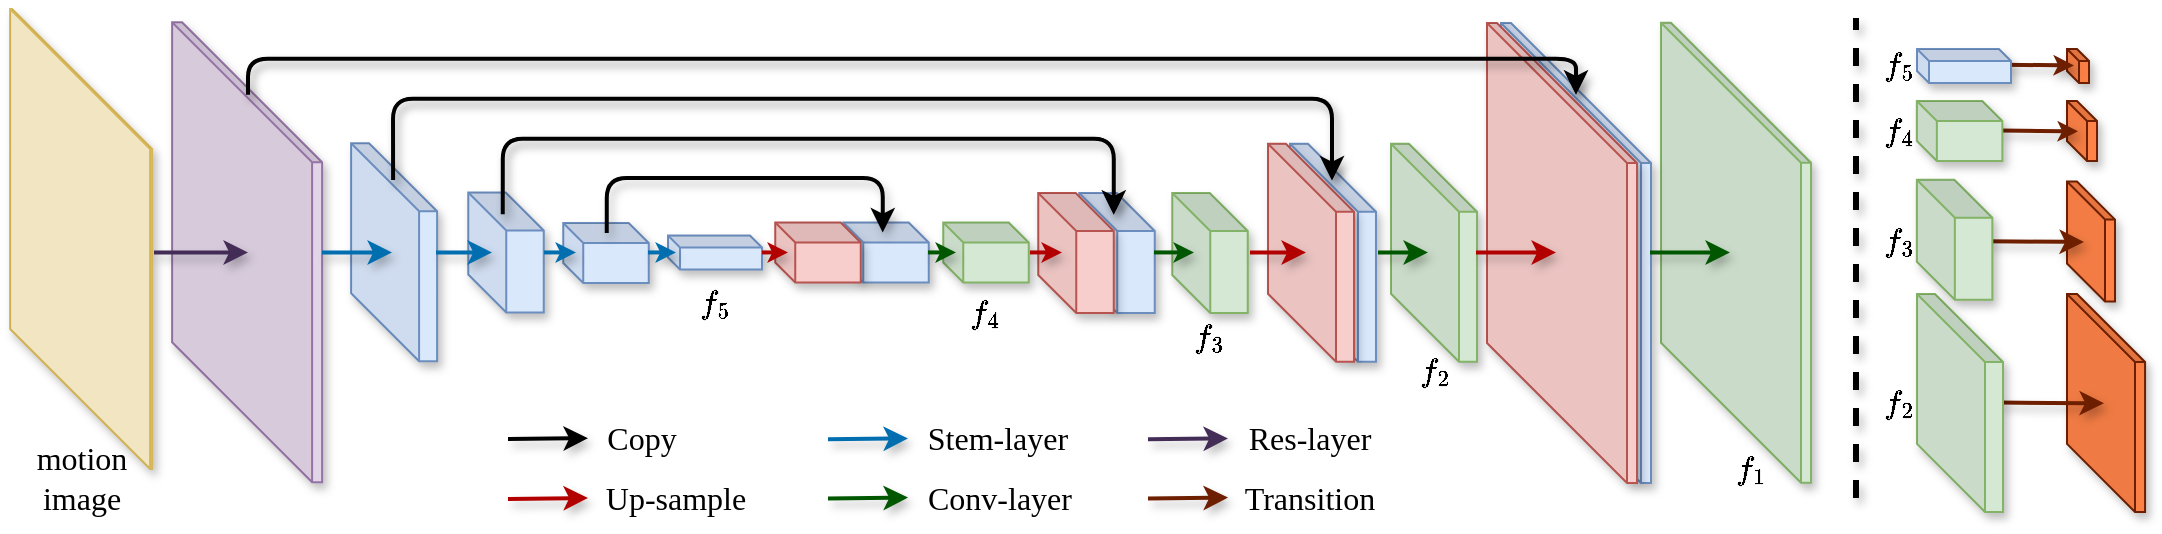 <mxfile version="14.6.1" type="github">
  <diagram id="QA0bJ5i-_w0NXoJZr5kA" name="Page-1">
    <mxGraphModel dx="-44" dy="-1387" grid="1" gridSize="10" guides="1" tooltips="1" connect="1" arrows="1" fold="1" page="1" pageScale="1" pageWidth="850" pageHeight="1100" math="1" shadow="0">
      <root>
        <mxCell id="0" />
        <mxCell id="1" parent="0" />
        <mxCell id="taAj6aya3iwNu6nGRGRA-267" value="" style="shape=cube;whiteSpace=wrap;html=1;boundedLbl=1;backgroundOutline=1;darkOpacity=0.05;darkOpacity2=0.1;shadow=1;flipV=0;flipH=1;size=6;spacing=2;rotation=-90;strokeColor=#6D1F00;fontColor=#ffffff;fillColor=#FA8046;" vertex="1" parent="1">
          <mxGeometry x="2797.5" y="2368.5" width="17" height="11" as="geometry" />
        </mxCell>
        <mxCell id="taAj6aya3iwNu6nGRGRA-250" value="" style="shape=cube;whiteSpace=wrap;html=1;boundedLbl=1;backgroundOutline=1;darkOpacity=0.05;darkOpacity2=0.1;shadow=1;flipV=0;flipH=1;size=10;spacing=2;rotation=-90;strokeColor=#6D1F00;fontColor=#ffffff;fillColor=#FF8348;" vertex="1" parent="1">
          <mxGeometry x="2793" y="2399" width="30" height="15" as="geometry" />
        </mxCell>
        <mxCell id="taAj6aya3iwNu6nGRGRA-97" value="" style="shape=cube;whiteSpace=wrap;html=1;boundedLbl=1;backgroundOutline=1;darkOpacity=0.05;darkOpacity2=0.1;shadow=1;flipV=0;flipH=1;size=70;spacing=2;rotation=-90;fillColor=#d5e8d4;strokeColor=#82b366;" vertex="1" parent="1">
          <mxGeometry x="2520" y="2429.88" width="230" height="75" as="geometry" />
        </mxCell>
        <mxCell id="taAj6aya3iwNu6nGRGRA-98" value="" style="shape=cube;whiteSpace=wrap;html=1;boundedLbl=1;backgroundOutline=1;darkOpacity=0.05;darkOpacity2=0.1;shadow=1;flipV=0;flipH=1;size=10;spacing=2;rotation=-90;fillColor=#dae8fc;strokeColor=#6c8ebf;" vertex="1" parent="1">
          <mxGeometry x="2195" y="2445.88" width="30" height="42.75" as="geometry" />
        </mxCell>
        <mxCell id="taAj6aya3iwNu6nGRGRA-99" value="" style="shape=cube;whiteSpace=wrap;html=1;boundedLbl=1;backgroundOutline=1;darkOpacity=0.05;darkOpacity2=0.1;shadow=1;flipV=0;flipH=1;size=19;spacing=2;rotation=-90;fillColor=#dae8fc;strokeColor=#6c8ebf;" vertex="1" parent="1">
          <mxGeometry x="2295.5" y="2448.63" width="60" height="37.75" as="geometry" />
        </mxCell>
        <mxCell id="taAj6aya3iwNu6nGRGRA-100" value="" style="shape=cube;whiteSpace=wrap;html=1;boundedLbl=1;backgroundOutline=1;darkOpacity=0.05;darkOpacity2=0.1;shadow=1;flipV=0;flipH=1;size=10;spacing=2;rotation=-90;fillColor=#dae8fc;strokeColor=#6c8ebf;" vertex="1" parent="1">
          <mxGeometry x="2055" y="2446.13" width="30" height="42.75" as="geometry" />
        </mxCell>
        <mxCell id="taAj6aya3iwNu6nGRGRA-101" value="" style="shape=cube;whiteSpace=wrap;html=1;boundedLbl=1;backgroundOutline=1;darkOpacity=0.05;darkOpacity2=0.1;shadow=1;flipV=0;flipH=1;size=70;spacing=2;rotation=-90;fillColor=#e1d5e7;strokeColor=#9673a6;" vertex="1" parent="1">
          <mxGeometry x="1775.55" y="2429.63" width="230" height="75" as="geometry" />
        </mxCell>
        <mxCell id="taAj6aya3iwNu6nGRGRA-102" value="" style="shape=cube;whiteSpace=wrap;html=1;boundedLbl=1;backgroundOutline=1;darkOpacity=0.05;darkOpacity2=0.1;shadow=1;flipV=0;flipH=1;size=34;spacing=2;rotation=-90;fillColor=#dae8fc;strokeColor=#6c8ebf;" vertex="1" parent="1">
          <mxGeometry x="1909.55" y="2445.63" width="109" height="43" as="geometry" />
        </mxCell>
        <mxCell id="taAj6aya3iwNu6nGRGRA-103" value="" style="shape=cube;whiteSpace=wrap;html=1;boundedLbl=1;backgroundOutline=1;darkOpacity=0.05;darkOpacity2=0.1;shadow=1;flipV=0;flipH=1;size=19;spacing=2;rotation=-90;fillColor=#dae8fc;strokeColor=#6c8ebf;" vertex="1" parent="1">
          <mxGeometry x="1990" y="2448.38" width="60" height="37.75" as="geometry" />
        </mxCell>
        <mxCell id="taAj6aya3iwNu6nGRGRA-104" value="" style="shape=cube;whiteSpace=wrap;html=1;boundedLbl=1;backgroundOutline=1;darkOpacity=0.05;darkOpacity2=0.1;shadow=1;flipV=0;flipH=1;size=6;spacing=2;rotation=-90;fillColor=#dae8fc;strokeColor=#6c8ebf;" vertex="1" parent="1">
          <mxGeometry x="2116" y="2443.76" width="17" height="47" as="geometry" />
        </mxCell>
        <mxCell id="taAj6aya3iwNu6nGRGRA-105" value="" style="shape=cube;whiteSpace=wrap;html=1;boundedLbl=1;backgroundOutline=1;darkOpacity=0.05;darkOpacity2=0.1;shadow=1;flipV=0;flipH=1;size=10;spacing=2;rotation=-90;fillColor=#f8cecc;strokeColor=#b85450;" vertex="1" parent="1">
          <mxGeometry x="2161" y="2445.88" width="30" height="42.75" as="geometry" />
        </mxCell>
        <mxCell id="taAj6aya3iwNu6nGRGRA-106" value="" style="shape=cube;whiteSpace=wrap;html=1;boundedLbl=1;backgroundOutline=1;darkOpacity=0.05;darkOpacity2=0.1;shadow=1;flipV=0;flipH=1;size=19;spacing=2;rotation=-90;fillColor=#f8cecc;strokeColor=#b85450;" vertex="1" parent="1">
          <mxGeometry x="2275" y="2448.63" width="60" height="37.75" as="geometry" />
        </mxCell>
        <mxCell id="taAj6aya3iwNu6nGRGRA-107" value="" style="shape=cube;whiteSpace=wrap;html=1;boundedLbl=1;backgroundOutline=1;darkOpacity=0.05;darkOpacity2=0.1;shadow=1;flipV=0;flipH=1;size=10;spacing=2;rotation=-90;strokeColor=#82b366;fillColor=#d5e8d4;" vertex="1" parent="1">
          <mxGeometry x="2245" y="2445.88" width="30" height="42.75" as="geometry" />
        </mxCell>
        <mxCell id="taAj6aya3iwNu6nGRGRA-108" value="" style="shape=cube;whiteSpace=wrap;html=1;boundedLbl=1;backgroundOutline=1;darkOpacity=0.05;darkOpacity2=0.1;shadow=1;flipV=0;flipH=1;size=19;spacing=2;rotation=-90;fillColor=#d5e8d4;strokeColor=#82b366;" vertex="1" parent="1">
          <mxGeometry x="2342" y="2448.63" width="60" height="37.75" as="geometry" />
        </mxCell>
        <mxCell id="taAj6aya3iwNu6nGRGRA-109" value="" style="shape=cube;whiteSpace=wrap;html=1;boundedLbl=1;backgroundOutline=1;darkOpacity=0.05;darkOpacity2=0.1;shadow=1;flipV=0;flipH=1;size=34;spacing=2;rotation=-90;fillColor=#dae8fc;strokeColor=#6c8ebf;" vertex="1" parent="1">
          <mxGeometry x="2379" y="2445.88" width="109" height="43" as="geometry" />
        </mxCell>
        <mxCell id="taAj6aya3iwNu6nGRGRA-110" value="" style="shape=cube;whiteSpace=wrap;html=1;boundedLbl=1;backgroundOutline=1;darkOpacity=0.05;darkOpacity2=0.1;shadow=1;flipV=0;flipH=1;size=34;spacing=2;rotation=-90;fillColor=#f8cecc;strokeColor=#b85450;" vertex="1" parent="1">
          <mxGeometry x="2368" y="2445.88" width="109" height="43" as="geometry" />
        </mxCell>
        <mxCell id="taAj6aya3iwNu6nGRGRA-111" value="" style="shape=cube;whiteSpace=wrap;html=1;boundedLbl=1;backgroundOutline=1;darkOpacity=0.05;darkOpacity2=0.1;shadow=1;flipV=0;flipH=1;size=34;spacing=2;rotation=-90;fillColor=#d5e8d4;strokeColor=#82b366;" vertex="1" parent="1">
          <mxGeometry x="2429.5" y="2445.88" width="109" height="43" as="geometry" />
        </mxCell>
        <mxCell id="taAj6aya3iwNu6nGRGRA-112" value="" style="shape=cube;whiteSpace=wrap;html=1;boundedLbl=1;backgroundOutline=1;darkOpacity=0.05;darkOpacity2=0.1;shadow=1;flipV=0;flipH=1;size=70;spacing=2;rotation=-90;fillColor=#dae8fc;strokeColor=#6c8ebf;" vertex="1" parent="1">
          <mxGeometry x="2440" y="2430" width="230" height="75" as="geometry" />
        </mxCell>
        <mxCell id="taAj6aya3iwNu6nGRGRA-113" value="" style="shape=cube;whiteSpace=wrap;html=1;boundedLbl=1;backgroundOutline=1;darkOpacity=0.05;darkOpacity2=0.1;shadow=1;flipV=0;flipH=1;size=70;spacing=2;rotation=-90;fillColor=#f8cecc;strokeColor=#b85450;" vertex="1" parent="1">
          <mxGeometry x="2433" y="2430" width="230" height="75" as="geometry" />
        </mxCell>
        <mxCell id="taAj6aya3iwNu6nGRGRA-114" value="" style="endArrow=classic;html=1;rounded=1;shadow=1;" edge="1" parent="1">
          <mxGeometry width="50" height="50" relative="1" as="geometry">
            <mxPoint x="1891" y="2388" as="sourcePoint" />
            <mxPoint x="2555" y="2388" as="targetPoint" />
            <Array as="points">
              <mxPoint x="1891" y="2370" />
              <mxPoint x="2232" y="2370" />
              <mxPoint x="2555" y="2370" />
            </Array>
          </mxGeometry>
        </mxCell>
        <mxCell id="taAj6aya3iwNu6nGRGRA-135" value="" style="shape=cube;whiteSpace=wrap;html=1;boundedLbl=1;backgroundOutline=1;darkOpacity=0.05;darkOpacity2=0.1;shadow=1;flipV=0;flipH=1;size=70;spacing=2;rotation=-90;fillColor=#fff2cc;strokeColor=#d6b656;" vertex="1" parent="1">
          <mxGeometry x="1692.55" y="2425" width="230" height="71" as="geometry" />
        </mxCell>
        <mxCell id="taAj6aya3iwNu6nGRGRA-138" value="&lt;font face=&quot;Times New Roman&quot; style=&quot;font-size: 16px;&quot;&gt;motion image&lt;/font&gt;" style="text;html=1;strokeColor=none;fillColor=none;align=center;verticalAlign=middle;whiteSpace=wrap;rounded=0;shadow=1;fontSize=16;" vertex="1" parent="1">
          <mxGeometry x="1787.55" y="2570" width="40" height="20" as="geometry" />
        </mxCell>
        <mxCell id="taAj6aya3iwNu6nGRGRA-147" style="edgeStyle=orthogonalEdgeStyle;orthogonalLoop=1;jettySize=auto;html=1;exitX=0;exitY=0;exitDx=5;exitDy=37.75;exitPerimeter=0;entryX=0;entryY=0;entryDx=5;entryDy=37.75;entryPerimeter=0;rounded=1;strokeWidth=2;shadow=1;" edge="1" parent="1">
          <mxGeometry relative="1" as="geometry">
            <mxPoint x="2070.375" y="2457.505" as="sourcePoint" />
            <mxPoint x="2208.375" y="2457.255" as="targetPoint" />
            <Array as="points">
              <mxPoint x="2070" y="2430" />
              <mxPoint x="2208" y="2430" />
            </Array>
          </mxGeometry>
        </mxCell>
        <mxCell id="taAj6aya3iwNu6nGRGRA-148" style="edgeStyle=orthogonalEdgeStyle;orthogonalLoop=1;jettySize=auto;html=1;exitX=0;exitY=0;exitDx=9.5;exitDy=28.25;exitPerimeter=0;entryX=0;entryY=0;entryDx=9.5;entryDy=28.25;entryPerimeter=0;rounded=1;shadow=1;" edge="1" parent="1">
          <mxGeometry relative="1" as="geometry">
            <mxPoint x="2018.375" y="2447.755" as="sourcePoint" />
            <mxPoint x="2323.875" y="2448.005" as="targetPoint" />
            <Array as="points">
              <mxPoint x="2018" y="2410" />
              <mxPoint x="2324" y="2410" />
            </Array>
          </mxGeometry>
        </mxCell>
        <mxCell id="taAj6aya3iwNu6nGRGRA-149" style="edgeStyle=orthogonalEdgeStyle;orthogonalLoop=1;jettySize=auto;html=1;exitX=0;exitY=0;exitDx=17;exitDy=26;exitPerimeter=0;entryX=0;entryY=0;entryDx=17;entryDy=26;entryPerimeter=0;rounded=1;shadow=1;" edge="1" parent="1">
          <mxGeometry relative="1" as="geometry">
            <mxPoint x="1963.55" y="2430.63" as="sourcePoint" />
            <mxPoint x="2433" y="2430.88" as="targetPoint" />
            <Array as="points">
              <mxPoint x="1964" y="2390" />
              <mxPoint x="2433" y="2390" />
            </Array>
          </mxGeometry>
        </mxCell>
        <mxCell id="taAj6aya3iwNu6nGRGRA-180" value="" style="endArrow=classic;html=1;rounded=1;strokeWidth=2;shadow=1;" edge="1" parent="1">
          <mxGeometry width="50" height="50" relative="1" as="geometry">
            <mxPoint x="1891" y="2388.38" as="sourcePoint" />
            <mxPoint x="2555" y="2388.38" as="targetPoint" />
            <Array as="points">
              <mxPoint x="1891" y="2370.38" />
              <mxPoint x="2232" y="2370.38" />
              <mxPoint x="2555" y="2370.38" />
            </Array>
          </mxGeometry>
        </mxCell>
        <mxCell id="taAj6aya3iwNu6nGRGRA-181" style="edgeStyle=orthogonalEdgeStyle;orthogonalLoop=1;jettySize=auto;html=1;exitX=0;exitY=0;exitDx=17;exitDy=26;exitPerimeter=0;entryX=0;entryY=0;entryDx=17;entryDy=26;entryPerimeter=0;rounded=1;strokeWidth=2;shadow=1;" edge="1" parent="1">
          <mxGeometry relative="1" as="geometry">
            <mxPoint x="1963.55" y="2431.01" as="sourcePoint" />
            <mxPoint x="2433" y="2431.26" as="targetPoint" />
            <Array as="points">
              <mxPoint x="1964" y="2390.38" />
              <mxPoint x="2433" y="2390.38" />
            </Array>
          </mxGeometry>
        </mxCell>
        <mxCell id="taAj6aya3iwNu6nGRGRA-182" style="edgeStyle=orthogonalEdgeStyle;orthogonalLoop=1;jettySize=auto;html=1;exitX=0;exitY=0;exitDx=9.5;exitDy=28.25;exitPerimeter=0;entryX=0;entryY=0;entryDx=9.5;entryDy=28.25;entryPerimeter=0;rounded=1;strokeWidth=2;shadow=1;" edge="1" parent="1">
          <mxGeometry relative="1" as="geometry">
            <mxPoint x="2018.375" y="2448.135" as="sourcePoint" />
            <mxPoint x="2323.875" y="2448.385" as="targetPoint" />
            <Array as="points">
              <mxPoint x="2018" y="2410.38" />
              <mxPoint x="2324" y="2410.38" />
            </Array>
          </mxGeometry>
        </mxCell>
        <mxCell id="taAj6aya3iwNu6nGRGRA-208" value="" style="endArrow=classic;html=1;strokeWidth=2;fillColor=#76608a;strokeColor=#432D57;shadow=1;" edge="1" parent="1">
          <mxGeometry width="50" height="50" relative="1" as="geometry">
            <mxPoint x="1844" y="2467.22" as="sourcePoint" />
            <mxPoint x="1891" y="2467.23" as="targetPoint" />
          </mxGeometry>
        </mxCell>
        <mxCell id="taAj6aya3iwNu6nGRGRA-209" value="" style="endArrow=classic;html=1;strokeWidth=2;fillColor=#1ba1e2;strokeColor=#006EAF;shadow=1;" edge="1" parent="1">
          <mxGeometry width="50" height="50" relative="1" as="geometry">
            <mxPoint x="1928" y="2467.22" as="sourcePoint" />
            <mxPoint x="1963" y="2467.22" as="targetPoint" />
          </mxGeometry>
        </mxCell>
        <mxCell id="taAj6aya3iwNu6nGRGRA-210" value="" style="endArrow=classic;html=1;strokeWidth=2;fillColor=#1ba1e2;strokeColor=#006EAF;shadow=1;" edge="1" parent="1">
          <mxGeometry width="50" height="50" relative="1" as="geometry">
            <mxPoint x="1985" y="2467.22" as="sourcePoint" />
            <mxPoint x="2013" y="2467.22" as="targetPoint" />
          </mxGeometry>
        </mxCell>
        <mxCell id="taAj6aya3iwNu6nGRGRA-211" value="" style="endArrow=classic;html=1;strokeWidth=2;jumpSize=6;endSize=4;fillColor=#1ba1e2;strokeColor=#006EAF;shadow=1;" edge="1" parent="1">
          <mxGeometry width="50" height="50" relative="1" as="geometry">
            <mxPoint x="2039" y="2467.22" as="sourcePoint" />
            <mxPoint x="2055" y="2467.22" as="targetPoint" />
          </mxGeometry>
        </mxCell>
        <mxCell id="taAj6aya3iwNu6nGRGRA-212" value="" style="endArrow=classic;html=1;strokeWidth=2;jumpSize=6;endSize=4;fillColor=#1ba1e2;strokeColor=#006EAF;shadow=1;" edge="1" parent="1">
          <mxGeometry width="50" height="50" relative="1" as="geometry">
            <mxPoint x="2091" y="2467.22" as="sourcePoint" />
            <mxPoint x="2105" y="2467.22" as="targetPoint" />
          </mxGeometry>
        </mxCell>
        <mxCell id="taAj6aya3iwNu6nGRGRA-213" value="" style="endArrow=classic;html=1;strokeWidth=2;jumpSize=6;endSize=4;fillColor=#e51400;strokeColor=#B20000;shadow=1;" edge="1" parent="1">
          <mxGeometry width="50" height="50" relative="1" as="geometry">
            <mxPoint x="2148" y="2467.22" as="sourcePoint" />
            <mxPoint x="2161" y="2467.22" as="targetPoint" />
          </mxGeometry>
        </mxCell>
        <mxCell id="taAj6aya3iwNu6nGRGRA-214" value="" style="endArrow=classic;html=1;strokeWidth=2;jumpSize=6;endSize=4;fillColor=#008a00;strokeColor=#005700;shadow=1;" edge="1" parent="1">
          <mxGeometry width="50" height="50" relative="1" as="geometry">
            <mxPoint x="2231" y="2467.22" as="sourcePoint" />
            <mxPoint x="2245" y="2467.22" as="targetPoint" />
          </mxGeometry>
        </mxCell>
        <mxCell id="taAj6aya3iwNu6nGRGRA-215" value="" style="endArrow=classic;html=1;strokeWidth=2;jumpSize=6;endSize=4;fillColor=#e51400;strokeColor=#B20000;shadow=1;" edge="1" parent="1">
          <mxGeometry width="50" height="50" relative="1" as="geometry">
            <mxPoint x="2282" y="2467.22" as="sourcePoint" />
            <mxPoint x="2298" y="2467.22" as="targetPoint" />
          </mxGeometry>
        </mxCell>
        <mxCell id="taAj6aya3iwNu6nGRGRA-216" value="" style="endArrow=classic;html=1;strokeWidth=2;jumpSize=6;endSize=4;fillColor=#008a00;strokeColor=#005700;shadow=1;" edge="1" parent="1">
          <mxGeometry width="50" height="50" relative="1" as="geometry">
            <mxPoint x="2344" y="2467.22" as="sourcePoint" />
            <mxPoint x="2364" y="2467.22" as="targetPoint" />
          </mxGeometry>
        </mxCell>
        <mxCell id="taAj6aya3iwNu6nGRGRA-217" value="" style="endArrow=classic;html=1;strokeWidth=2;jumpSize=6;endSize=6;fillColor=#e51400;strokeColor=#B20000;shadow=1;" edge="1" parent="1">
          <mxGeometry width="50" height="50" relative="1" as="geometry">
            <mxPoint x="2392" y="2467.22" as="sourcePoint" />
            <mxPoint x="2420" y="2467.22" as="targetPoint" />
          </mxGeometry>
        </mxCell>
        <mxCell id="taAj6aya3iwNu6nGRGRA-218" value="" style="endArrow=classic;html=1;strokeWidth=2;jumpSize=6;endSize=6;fillColor=#008a00;strokeColor=#005700;shadow=1;" edge="1" parent="1">
          <mxGeometry width="50" height="50" relative="1" as="geometry">
            <mxPoint x="2456" y="2467.22" as="sourcePoint" />
            <mxPoint x="2481" y="2467.22" as="targetPoint" />
          </mxGeometry>
        </mxCell>
        <mxCell id="taAj6aya3iwNu6nGRGRA-219" value="" style="endArrow=classic;html=1;strokeWidth=2;jumpSize=6;endSize=6;fillColor=#e51400;strokeColor=#B20000;shadow=1;" edge="1" parent="1">
          <mxGeometry width="50" height="50" relative="1" as="geometry">
            <mxPoint x="2505" y="2467.22" as="sourcePoint" />
            <mxPoint x="2545" y="2467.22" as="targetPoint" />
          </mxGeometry>
        </mxCell>
        <mxCell id="taAj6aya3iwNu6nGRGRA-220" value="" style="endArrow=classic;html=1;strokeWidth=2;jumpSize=6;endSize=6;fillColor=#008a00;strokeColor=#005700;shadow=1;" edge="1" parent="1">
          <mxGeometry width="50" height="50" relative="1" as="geometry">
            <mxPoint x="2592" y="2467.22" as="sourcePoint" />
            <mxPoint x="2632" y="2467.22" as="targetPoint" />
          </mxGeometry>
        </mxCell>
        <mxCell id="taAj6aya3iwNu6nGRGRA-223" value="&lt;font face=&quot;Times New Roman&quot; style=&quot;font-size: 16px&quot;&gt;$$f_5$$&lt;/font&gt;" style="text;html=1;strokeColor=none;fillColor=none;align=center;verticalAlign=middle;whiteSpace=wrap;rounded=0;shadow=1;fontSize=16;" vertex="1" parent="1">
          <mxGeometry x="2105" y="2480.01" width="40" height="23.62" as="geometry" />
        </mxCell>
        <mxCell id="taAj6aya3iwNu6nGRGRA-225" value="&lt;font face=&quot;Times New Roman&quot; style=&quot;font-size: 16px&quot;&gt;$$f_4$$&lt;/font&gt;" style="text;html=1;strokeColor=none;fillColor=none;align=center;verticalAlign=middle;whiteSpace=wrap;rounded=0;shadow=1;fontSize=16;" vertex="1" parent="1">
          <mxGeometry x="2240" y="2485.63" width="40" height="23.62" as="geometry" />
        </mxCell>
        <mxCell id="taAj6aya3iwNu6nGRGRA-226" value="&lt;font face=&quot;Times New Roman&quot; style=&quot;font-size: 16px&quot;&gt;$$f_3$$&lt;/font&gt;" style="text;html=1;strokeColor=none;fillColor=none;align=center;verticalAlign=middle;whiteSpace=wrap;rounded=0;shadow=1;fontSize=16;" vertex="1" parent="1">
          <mxGeometry x="2352" y="2496.76" width="40" height="23.62" as="geometry" />
        </mxCell>
        <mxCell id="taAj6aya3iwNu6nGRGRA-227" value="&lt;font face=&quot;Times New Roman&quot; style=&quot;font-size: 16px&quot;&gt;$$f_2$$&lt;/font&gt;" style="text;html=1;strokeColor=none;fillColor=none;align=center;verticalAlign=middle;whiteSpace=wrap;rounded=0;shadow=1;fontSize=16;" vertex="1" parent="1">
          <mxGeometry x="2465" y="2514.25" width="40" height="23.62" as="geometry" />
        </mxCell>
        <mxCell id="taAj6aya3iwNu6nGRGRA-228" value="&lt;font face=&quot;Times New Roman&quot; style=&quot;font-size: 16px&quot;&gt;$$f_1$$&lt;/font&gt;" style="text;html=1;strokeColor=none;fillColor=none;align=center;verticalAlign=middle;whiteSpace=wrap;rounded=0;shadow=1;fontSize=16;" vertex="1" parent="1">
          <mxGeometry x="2623" y="2563" width="40" height="23.62" as="geometry" />
        </mxCell>
        <mxCell id="taAj6aya3iwNu6nGRGRA-229" value="" style="endArrow=classic;html=1;strokeWidth=2;fillColor=#76608a;strokeColor=#432D57;shadow=1;" edge="1" parent="1">
          <mxGeometry width="50" height="50" relative="1" as="geometry">
            <mxPoint x="2341" y="2560.66" as="sourcePoint" />
            <mxPoint x="2381" y="2560.19" as="targetPoint" />
          </mxGeometry>
        </mxCell>
        <mxCell id="taAj6aya3iwNu6nGRGRA-234" value="&lt;font face=&quot;Times New Roman&quot;&gt;Res-layer&lt;/font&gt;" style="text;html=1;strokeColor=none;fillColor=none;align=center;verticalAlign=middle;whiteSpace=wrap;rounded=0;shadow=1;fontSize=16;" vertex="1" parent="1">
          <mxGeometry x="2382.45" y="2550.19" width="79.55" height="20" as="geometry" />
        </mxCell>
        <mxCell id="taAj6aya3iwNu6nGRGRA-235" value="" style="endArrow=classic;html=1;strokeWidth=2;fillColor=#1ba1e2;strokeColor=#006EAF;shadow=1;" edge="1" parent="1">
          <mxGeometry width="50" height="50" relative="1" as="geometry">
            <mxPoint x="2181" y="2560.66" as="sourcePoint" />
            <mxPoint x="2221" y="2560.19" as="targetPoint" />
          </mxGeometry>
        </mxCell>
        <mxCell id="taAj6aya3iwNu6nGRGRA-236" value="&lt;font face=&quot;Times New Roman&quot;&gt;Stem-layer&lt;/font&gt;" style="text;html=1;strokeColor=none;fillColor=none;align=center;verticalAlign=middle;whiteSpace=wrap;rounded=0;shadow=1;fontSize=16;" vertex="1" parent="1">
          <mxGeometry x="2226" y="2550.19" width="79.55" height="20" as="geometry" />
        </mxCell>
        <mxCell id="taAj6aya3iwNu6nGRGRA-237" value="" style="endArrow=classic;html=1;strokeWidth=2;fillColor=#e51400;strokeColor=#B20000;shadow=1;" edge="1" parent="1">
          <mxGeometry width="50" height="50" relative="1" as="geometry">
            <mxPoint x="2021" y="2590.47" as="sourcePoint" />
            <mxPoint x="2061" y="2590.0" as="targetPoint" />
          </mxGeometry>
        </mxCell>
        <mxCell id="taAj6aya3iwNu6nGRGRA-238" value="&lt;span style=&quot;font-family: &amp;#34;times new roman&amp;#34;&quot;&gt;Up-sample&lt;/span&gt;" style="text;html=1;strokeColor=none;fillColor=none;align=center;verticalAlign=middle;whiteSpace=wrap;rounded=0;shadow=1;fontSize=16;" vertex="1" parent="1">
          <mxGeometry x="2065.45" y="2579.81" width="79.55" height="20.19" as="geometry" />
        </mxCell>
        <mxCell id="taAj6aya3iwNu6nGRGRA-239" value="" style="endArrow=classic;html=1;strokeWidth=2;fillColor=#008a00;strokeColor=#005700;shadow=1;" edge="1" parent="1">
          <mxGeometry width="50" height="50" relative="1" as="geometry">
            <mxPoint x="2181" y="2590.28" as="sourcePoint" />
            <mxPoint x="2221" y="2589.81" as="targetPoint" />
          </mxGeometry>
        </mxCell>
        <mxCell id="taAj6aya3iwNu6nGRGRA-240" value="&lt;font face=&quot;Times New Roman&quot;&gt;Conv-layer&lt;/font&gt;" style="text;html=1;strokeColor=none;fillColor=none;align=center;verticalAlign=middle;whiteSpace=wrap;rounded=0;shadow=1;fontSize=16;" vertex="1" parent="1">
          <mxGeometry x="2222.45" y="2579.81" width="89.55" height="20" as="geometry" />
        </mxCell>
        <mxCell id="taAj6aya3iwNu6nGRGRA-241" value="" style="endArrow=classic;html=1;strokeWidth=2;fillColor=#e51400;shadow=1;" edge="1" parent="1">
          <mxGeometry width="50" height="50" relative="1" as="geometry">
            <mxPoint x="2021" y="2560.56" as="sourcePoint" />
            <mxPoint x="2061" y="2560.09" as="targetPoint" />
          </mxGeometry>
        </mxCell>
        <mxCell id="taAj6aya3iwNu6nGRGRA-242" value="&lt;span style=&quot;font-family: &amp;#34;times new roman&amp;#34;&quot;&gt;Copy&lt;/span&gt;" style="text;html=1;strokeColor=none;fillColor=none;align=center;verticalAlign=middle;whiteSpace=wrap;rounded=0;shadow=1;fontSize=16;" vertex="1" parent="1">
          <mxGeometry x="2047.5" y="2550.19" width="79.55" height="20.19" as="geometry" />
        </mxCell>
        <mxCell id="taAj6aya3iwNu6nGRGRA-253" value="" style="endArrow=classic;html=1;shadow=1;fontSize=16;endSize=4;strokeColor=#6D1F00;strokeWidth=2;fillColor=#a0522d;" edge="1" parent="1">
          <mxGeometry width="50" height="50" relative="1" as="geometry">
            <mxPoint x="2767" y="2406.3" as="sourcePoint" />
            <mxPoint x="2806" y="2406.687" as="targetPoint" />
          </mxGeometry>
        </mxCell>
        <mxCell id="taAj6aya3iwNu6nGRGRA-254" value="&lt;font face=&quot;Times New Roman&quot; style=&quot;font-size: 16px&quot;&gt;$$f_4$$&lt;/font&gt;" style="text;html=1;strokeColor=none;fillColor=none;align=center;verticalAlign=middle;whiteSpace=wrap;rounded=0;shadow=1;fontSize=16;" vertex="1" parent="1">
          <mxGeometry x="2696.5" y="2394.68" width="40" height="23.62" as="geometry" />
        </mxCell>
        <mxCell id="taAj6aya3iwNu6nGRGRA-257" value="" style="endArrow=none;dashed=1;html=1;strokeWidth=3;shadow=1;fontSize=16;endSize=4;" edge="1" parent="1">
          <mxGeometry width="50" height="50" relative="1" as="geometry">
            <mxPoint x="2695" y="2590" as="sourcePoint" />
            <mxPoint x="2695" y="2350" as="targetPoint" />
          </mxGeometry>
        </mxCell>
        <mxCell id="taAj6aya3iwNu6nGRGRA-263" value="" style="endArrow=classic;html=1;shadow=1;fontSize=16;endSize=4;strokeColor=#6D1F00;strokeWidth=2;fillColor=#a0522d;" edge="1" parent="1">
          <mxGeometry width="50" height="50" relative="1" as="geometry">
            <mxPoint x="2768" y="2373.36" as="sourcePoint" />
            <mxPoint x="2804" y="2373.747" as="targetPoint" />
          </mxGeometry>
        </mxCell>
        <mxCell id="taAj6aya3iwNu6nGRGRA-266" value="&lt;font face=&quot;Times New Roman&quot; style=&quot;font-size: 16px&quot;&gt;$$f_5$$&lt;/font&gt;" style="text;html=1;strokeColor=none;fillColor=none;align=center;verticalAlign=middle;whiteSpace=wrap;rounded=0;shadow=1;fontSize=16;" vertex="1" parent="1">
          <mxGeometry x="2696.5" y="2361.5" width="40" height="23.62" as="geometry" />
        </mxCell>
        <mxCell id="taAj6aya3iwNu6nGRGRA-268" value="&lt;font face=&quot;Times New Roman&quot; style=&quot;font-size: 16px&quot;&gt;$$f_3$$&lt;/font&gt;" style="text;html=1;strokeColor=none;fillColor=none;align=center;verticalAlign=middle;whiteSpace=wrap;rounded=0;shadow=1;fontSize=16;" vertex="1" parent="1">
          <mxGeometry x="2696.5" y="2449.07" width="40" height="23.62" as="geometry" />
        </mxCell>
        <mxCell id="taAj6aya3iwNu6nGRGRA-269" value="&lt;font face=&quot;Times New Roman&quot; style=&quot;font-size: 16px&quot;&gt;$$f_2$$&lt;/font&gt;" style="text;html=1;strokeColor=none;fillColor=none;align=center;verticalAlign=middle;whiteSpace=wrap;rounded=0;shadow=1;fontSize=16;" vertex="1" parent="1">
          <mxGeometry x="2696.5" y="2530.66" width="40" height="23.62" as="geometry" />
        </mxCell>
        <mxCell id="taAj6aya3iwNu6nGRGRA-270" value="" style="shape=cube;whiteSpace=wrap;html=1;boundedLbl=1;backgroundOutline=1;darkOpacity=0.05;darkOpacity2=0.1;shadow=1;flipV=0;flipH=1;size=19;spacing=2;rotation=-90;strokeColor=#6D1F00;fontColor=#ffffff;fillColor=#FF8348;" vertex="1" parent="1">
          <mxGeometry x="2782.5" y="2449.78" width="60" height="24" as="geometry" />
        </mxCell>
        <mxCell id="taAj6aya3iwNu6nGRGRA-271" value="" style="shape=cube;whiteSpace=wrap;html=1;boundedLbl=1;backgroundOutline=1;darkOpacity=0.05;darkOpacity2=0.1;shadow=1;flipV=0;flipH=1;size=34;spacing=2;rotation=-90;strokeColor=#6D1F00;fontColor=#ffffff;fillColor=#FC8147;" vertex="1" parent="1">
          <mxGeometry x="2765.52" y="2522.96" width="109" height="39.03" as="geometry" />
        </mxCell>
        <mxCell id="taAj6aya3iwNu6nGRGRA-273" value="" style="endArrow=classic;html=1;shadow=1;fontSize=16;endSize=6;strokeColor=#6D1F00;strokeWidth=2;fillColor=#a0522d;" edge="1" parent="1">
          <mxGeometry width="50" height="50" relative="1" as="geometry">
            <mxPoint x="2759" y="2461.59" as="sourcePoint" />
            <mxPoint x="2809" y="2461.977" as="targetPoint" />
          </mxGeometry>
        </mxCell>
        <mxCell id="taAj6aya3iwNu6nGRGRA-274" value="" style="endArrow=classic;html=1;shadow=1;fontSize=16;endSize=6;strokeColor=#6D1F00;strokeWidth=2;fillColor=#a0522d;" edge="1" parent="1">
          <mxGeometry width="50" height="50" relative="1" as="geometry">
            <mxPoint x="2766" y="2542.28" as="sourcePoint" />
            <mxPoint x="2819" y="2542.667" as="targetPoint" />
          </mxGeometry>
        </mxCell>
        <mxCell id="taAj6aya3iwNu6nGRGRA-275" value="" style="endArrow=classic;html=1;strokeWidth=2;fillColor=#a0522d;strokeColor=#6D1F00;shadow=1;" edge="1" parent="1">
          <mxGeometry width="50" height="50" relative="1" as="geometry">
            <mxPoint x="2341" y="2590.28" as="sourcePoint" />
            <mxPoint x="2381" y="2589.81" as="targetPoint" />
          </mxGeometry>
        </mxCell>
        <mxCell id="taAj6aya3iwNu6nGRGRA-276" value="&lt;font face=&quot;Times New Roman&quot;&gt;Transition&lt;/font&gt;" style="text;html=1;strokeColor=none;fillColor=none;align=center;verticalAlign=middle;whiteSpace=wrap;rounded=0;shadow=1;fontSize=16;" vertex="1" parent="1">
          <mxGeometry x="2377.45" y="2579.81" width="89.55" height="20" as="geometry" />
        </mxCell>
        <mxCell id="taAj6aya3iwNu6nGRGRA-261" value="" style="shape=cube;whiteSpace=wrap;html=1;boundedLbl=1;backgroundOutline=1;darkOpacity=0.05;darkOpacity2=0.1;shadow=1;flipV=0;flipH=1;size=34;spacing=2;rotation=-90;fillColor=#d5e8d4;strokeColor=#82b366;" vertex="1" parent="1">
          <mxGeometry x="2692.5" y="2520.97" width="109" height="43" as="geometry" />
        </mxCell>
        <mxCell id="taAj6aya3iwNu6nGRGRA-258" value="" style="shape=cube;whiteSpace=wrap;html=1;boundedLbl=1;backgroundOutline=1;darkOpacity=0.05;darkOpacity2=0.1;shadow=1;flipV=0;flipH=1;size=6;spacing=2;rotation=-90;fillColor=#dae8fc;strokeColor=#6c8ebf;" vertex="1" parent="1">
          <mxGeometry x="2740.5" y="2350.5" width="17" height="47" as="geometry" />
        </mxCell>
        <mxCell id="taAj6aya3iwNu6nGRGRA-249" value="" style="shape=cube;whiteSpace=wrap;html=1;boundedLbl=1;backgroundOutline=1;darkOpacity=0.05;darkOpacity2=0.1;shadow=1;flipV=0;flipH=1;size=10;spacing=2;rotation=-90;strokeColor=#82b366;fillColor=#d5e8d4;" vertex="1" parent="1">
          <mxGeometry x="2731.8" y="2385.12" width="30" height="42.75" as="geometry" />
        </mxCell>
        <mxCell id="taAj6aya3iwNu6nGRGRA-260" value="" style="shape=cube;whiteSpace=wrap;html=1;boundedLbl=1;backgroundOutline=1;darkOpacity=0.05;darkOpacity2=0.1;shadow=1;flipV=0;flipH=1;size=19;spacing=2;rotation=-90;fillColor=#d5e8d4;strokeColor=#82b366;" vertex="1" parent="1">
          <mxGeometry x="2714.3" y="2442.01" width="60" height="37.75" as="geometry" />
        </mxCell>
      </root>
    </mxGraphModel>
  </diagram>
</mxfile>
